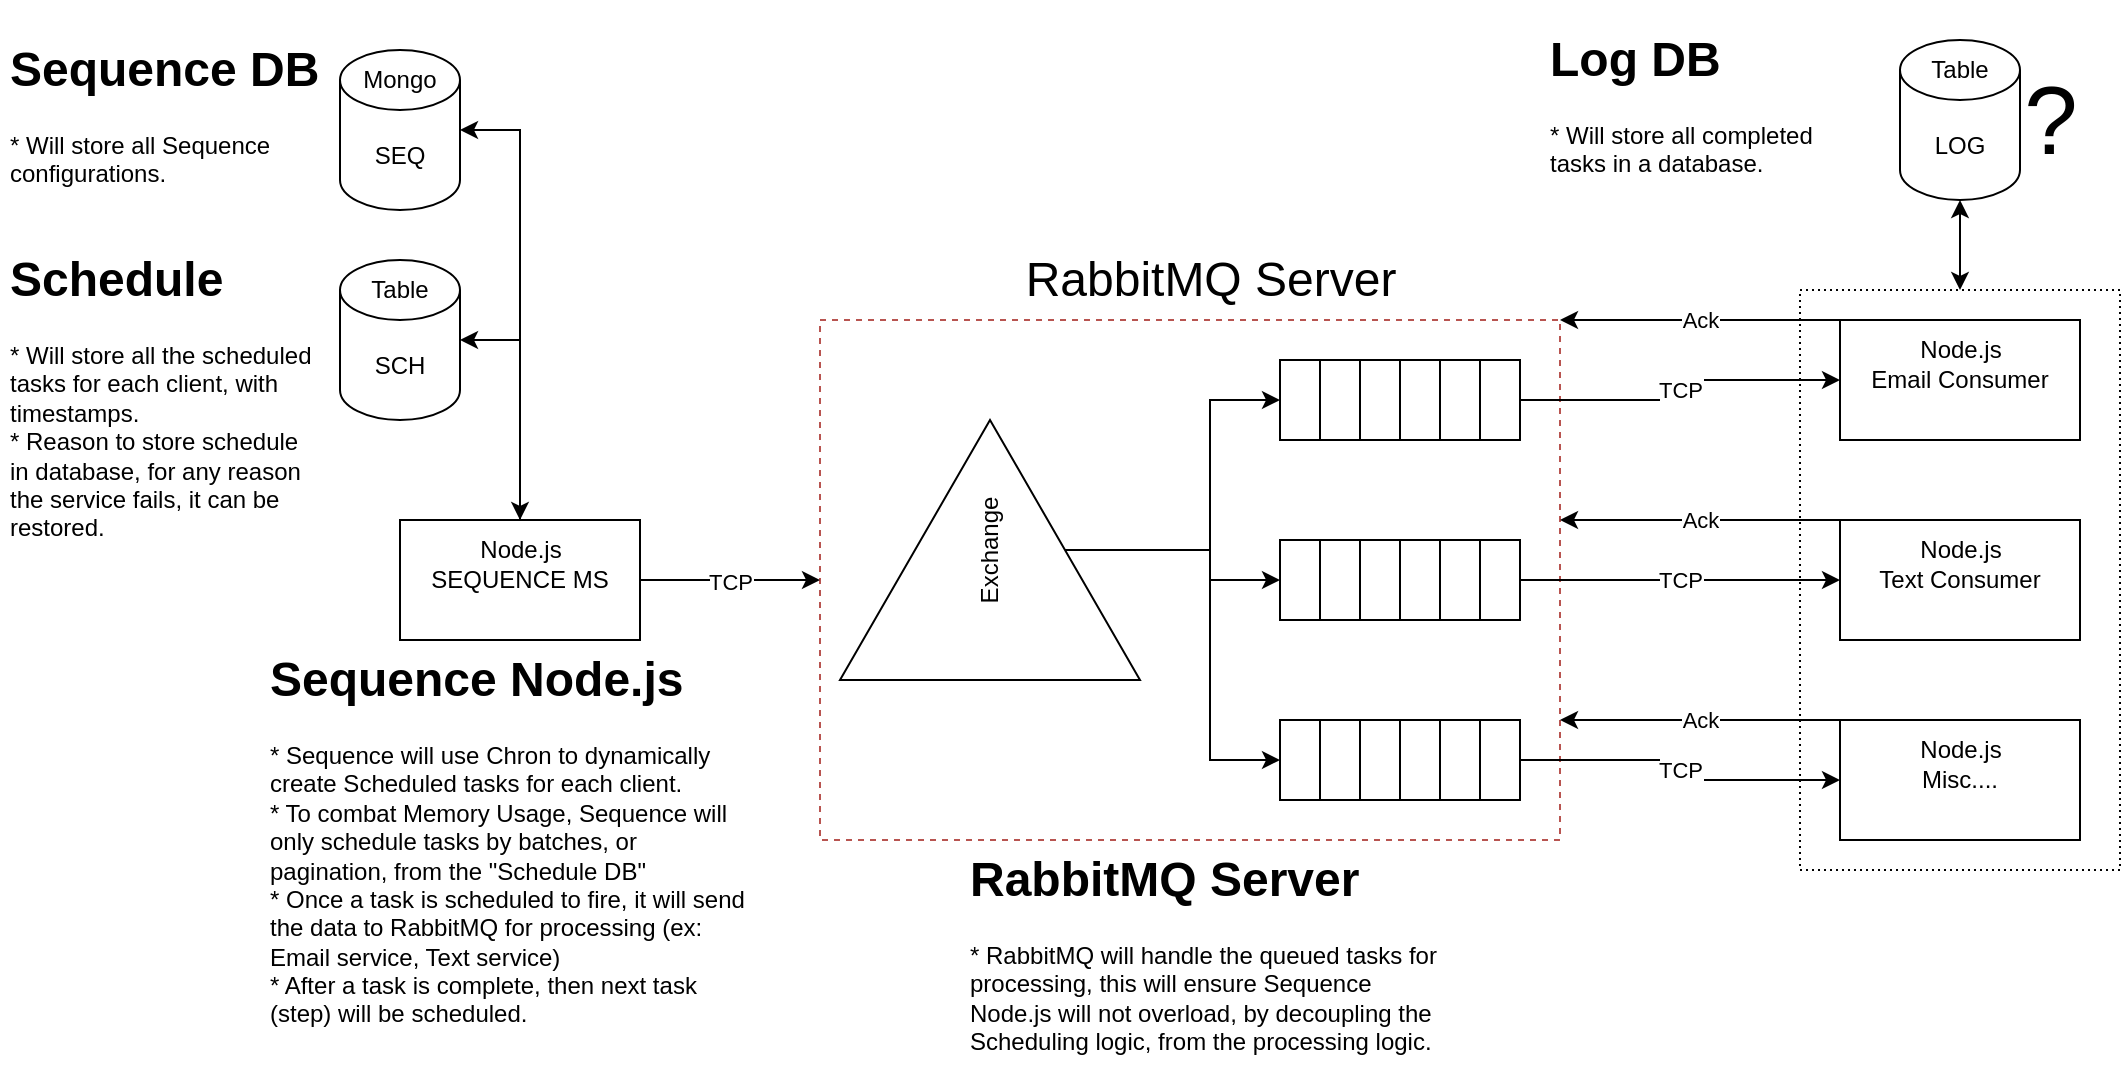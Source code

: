 <mxfile version="21.3.2" type="github" pages="3">
  <diagram name="Page-1" id="r0ZffXmqbDkJf152RBkG">
    <mxGraphModel dx="2074" dy="1148" grid="1" gridSize="10" guides="1" tooltips="1" connect="1" arrows="1" fold="1" page="1" pageScale="1" pageWidth="1100" pageHeight="850" math="0" shadow="0">
      <root>
        <mxCell id="0" />
        <mxCell id="1" parent="0" />
        <mxCell id="vpKw59etBRjArbbpaSde-78" style="edgeStyle=orthogonalEdgeStyle;rounded=0;orthogonalLoop=1;jettySize=auto;html=1;exitX=0.5;exitY=0;exitDx=0;exitDy=0;entryX=0.5;entryY=1;entryDx=0;entryDy=0;entryPerimeter=0;startArrow=classic;startFill=1;" parent="1" source="vpKw59etBRjArbbpaSde-71" target="vpKw59etBRjArbbpaSde-64" edge="1">
          <mxGeometry relative="1" as="geometry" />
        </mxCell>
        <mxCell id="vpKw59etBRjArbbpaSde-71" value="" style="rounded=0;whiteSpace=wrap;html=1;fillColor=none;dashed=1;dashPattern=1 2;" parent="1" vertex="1">
          <mxGeometry x="920" y="455" width="160" height="290" as="geometry" />
        </mxCell>
        <mxCell id="vpKw59etBRjArbbpaSde-4" value="" style="rounded=0;whiteSpace=wrap;html=1;fillColor=none;dashed=1;strokeColor=#b85450;movable=1;resizable=1;rotatable=1;deletable=1;editable=1;locked=0;connectable=1;" parent="1" vertex="1">
          <mxGeometry x="430" y="470" width="370" height="260" as="geometry" />
        </mxCell>
        <mxCell id="vpKw59etBRjArbbpaSde-48" value="Node.js" style="text;html=1;align=center;verticalAlign=middle;resizable=0;points=[];autosize=1;strokeColor=none;fillColor=none;" parent="1" vertex="1">
          <mxGeometry x="250" y="570" width="60" height="30" as="geometry" />
        </mxCell>
        <mxCell id="vpKw59etBRjArbbpaSde-10" value="TCP" style="edgeStyle=orthogonalEdgeStyle;rounded=0;orthogonalLoop=1;jettySize=auto;html=1;exitX=1;exitY=0.5;exitDx=0;exitDy=0;entryX=0;entryY=0.5;entryDx=0;entryDy=0;" parent="1" source="vpKw59etBRjArbbpaSde-2" edge="1">
          <mxGeometry relative="1" as="geometry">
            <mxPoint x="430" y="600" as="targetPoint" />
          </mxGeometry>
        </mxCell>
        <mxCell id="vpKw59etBRjArbbpaSde-81" style="edgeStyle=orthogonalEdgeStyle;rounded=0;orthogonalLoop=1;jettySize=auto;html=1;exitX=0.5;exitY=0;exitDx=0;exitDy=0;entryX=1;entryY=0.5;entryDx=0;entryDy=0;entryPerimeter=0;" parent="1" source="vpKw59etBRjArbbpaSde-2" target="vpKw59etBRjArbbpaSde-58" edge="1">
          <mxGeometry relative="1" as="geometry" />
        </mxCell>
        <mxCell id="vpKw59etBRjArbbpaSde-82" style="edgeStyle=orthogonalEdgeStyle;rounded=0;orthogonalLoop=1;jettySize=auto;html=1;exitX=0.5;exitY=0;exitDx=0;exitDy=0;entryX=1;entryY=0.5;entryDx=0;entryDy=0;entryPerimeter=0;startArrow=classic;startFill=1;" parent="1" source="vpKw59etBRjArbbpaSde-2" target="vpKw59etBRjArbbpaSde-56" edge="1">
          <mxGeometry relative="1" as="geometry" />
        </mxCell>
        <mxCell id="vpKw59etBRjArbbpaSde-2" value="SEQUENCE MS" style="rounded=0;whiteSpace=wrap;html=1;fillColor=none;" parent="1" vertex="1">
          <mxGeometry x="220" y="570" width="120" height="60" as="geometry" />
        </mxCell>
        <mxCell id="vpKw59etBRjArbbpaSde-5" value="RabbitMQ Server" style="text;html=1;align=center;verticalAlign=middle;resizable=0;points=[];autosize=1;strokeColor=none;fillColor=none;fontSize=24;" parent="1" vertex="1">
          <mxGeometry x="520" y="430" width="210" height="40" as="geometry" />
        </mxCell>
        <mxCell id="vpKw59etBRjArbbpaSde-33" style="edgeStyle=orthogonalEdgeStyle;rounded=0;orthogonalLoop=1;jettySize=auto;html=1;exitX=0.5;exitY=1;exitDx=0;exitDy=0;entryX=0;entryY=0.5;entryDx=0;entryDy=0;" parent="1" source="vpKw59etBRjArbbpaSde-11" target="vpKw59etBRjArbbpaSde-24" edge="1">
          <mxGeometry relative="1" as="geometry" />
        </mxCell>
        <mxCell id="vpKw59etBRjArbbpaSde-35" style="edgeStyle=orthogonalEdgeStyle;rounded=0;orthogonalLoop=1;jettySize=auto;html=1;exitX=0.5;exitY=1;exitDx=0;exitDy=0;entryX=0;entryY=0.5;entryDx=0;entryDy=0;" parent="1" source="vpKw59etBRjArbbpaSde-11" target="vpKw59etBRjArbbpaSde-18" edge="1">
          <mxGeometry relative="1" as="geometry" />
        </mxCell>
        <mxCell id="vpKw59etBRjArbbpaSde-37" style="edgeStyle=orthogonalEdgeStyle;rounded=0;orthogonalLoop=1;jettySize=auto;html=1;exitX=0.5;exitY=1;exitDx=0;exitDy=0;entryX=0;entryY=0.5;entryDx=0;entryDy=0;" parent="1" source="vpKw59etBRjArbbpaSde-11" target="vpKw59etBRjArbbpaSde-30" edge="1">
          <mxGeometry relative="1" as="geometry" />
        </mxCell>
        <mxCell id="vpKw59etBRjArbbpaSde-11" value="Exchange" style="triangle;whiteSpace=wrap;html=1;rotation=-90;" parent="1" vertex="1">
          <mxGeometry x="450" y="510" width="130" height="150" as="geometry" />
        </mxCell>
        <mxCell id="vpKw59etBRjArbbpaSde-40" value="TCP" style="edgeStyle=orthogonalEdgeStyle;rounded=0;orthogonalLoop=1;jettySize=auto;html=1;exitX=1;exitY=0.5;exitDx=0;exitDy=0;entryX=0;entryY=0.5;entryDx=0;entryDy=0;" parent="1" source="vpKw59etBRjArbbpaSde-13" target="vpKw59etBRjArbbpaSde-7" edge="1">
          <mxGeometry relative="1" as="geometry" />
        </mxCell>
        <mxCell id="vpKw59etBRjArbbpaSde-13" value="" style="rounded=0;whiteSpace=wrap;html=1;" parent="1" vertex="1">
          <mxGeometry x="760" y="580" width="20" height="40" as="geometry" />
        </mxCell>
        <mxCell id="vpKw59etBRjArbbpaSde-14" value="" style="rounded=0;whiteSpace=wrap;html=1;" parent="1" vertex="1">
          <mxGeometry x="740" y="580" width="20" height="40" as="geometry" />
        </mxCell>
        <mxCell id="vpKw59etBRjArbbpaSde-15" value="" style="rounded=0;whiteSpace=wrap;html=1;" parent="1" vertex="1">
          <mxGeometry x="720" y="580" width="20" height="40" as="geometry" />
        </mxCell>
        <mxCell id="vpKw59etBRjArbbpaSde-16" value="" style="rounded=0;whiteSpace=wrap;html=1;" parent="1" vertex="1">
          <mxGeometry x="700" y="580" width="20" height="40" as="geometry" />
        </mxCell>
        <mxCell id="vpKw59etBRjArbbpaSde-17" value="" style="rounded=0;whiteSpace=wrap;html=1;" parent="1" vertex="1">
          <mxGeometry x="680" y="580" width="20" height="40" as="geometry" />
        </mxCell>
        <mxCell id="vpKw59etBRjArbbpaSde-18" value="" style="rounded=0;whiteSpace=wrap;html=1;" parent="1" vertex="1">
          <mxGeometry x="660" y="580" width="20" height="40" as="geometry" />
        </mxCell>
        <mxCell id="vpKw59etBRjArbbpaSde-41" value="TCP" style="edgeStyle=orthogonalEdgeStyle;rounded=0;orthogonalLoop=1;jettySize=auto;html=1;exitX=1;exitY=0.5;exitDx=0;exitDy=0;" parent="1" source="vpKw59etBRjArbbpaSde-19" target="vpKw59etBRjArbbpaSde-6" edge="1">
          <mxGeometry relative="1" as="geometry" />
        </mxCell>
        <mxCell id="vpKw59etBRjArbbpaSde-19" value="" style="rounded=0;whiteSpace=wrap;html=1;" parent="1" vertex="1">
          <mxGeometry x="760" y="490" width="20" height="40" as="geometry" />
        </mxCell>
        <mxCell id="vpKw59etBRjArbbpaSde-20" value="" style="rounded=0;whiteSpace=wrap;html=1;" parent="1" vertex="1">
          <mxGeometry x="740" y="490" width="20" height="40" as="geometry" />
        </mxCell>
        <mxCell id="vpKw59etBRjArbbpaSde-21" value="" style="rounded=0;whiteSpace=wrap;html=1;" parent="1" vertex="1">
          <mxGeometry x="720" y="490" width="20" height="40" as="geometry" />
        </mxCell>
        <mxCell id="vpKw59etBRjArbbpaSde-22" value="" style="rounded=0;whiteSpace=wrap;html=1;" parent="1" vertex="1">
          <mxGeometry x="700" y="490" width="20" height="40" as="geometry" />
        </mxCell>
        <mxCell id="vpKw59etBRjArbbpaSde-23" value="" style="rounded=0;whiteSpace=wrap;html=1;" parent="1" vertex="1">
          <mxGeometry x="680" y="490" width="20" height="40" as="geometry" />
        </mxCell>
        <mxCell id="vpKw59etBRjArbbpaSde-24" value="" style="rounded=0;whiteSpace=wrap;html=1;" parent="1" vertex="1">
          <mxGeometry x="660" y="490" width="20" height="40" as="geometry" />
        </mxCell>
        <mxCell id="vpKw59etBRjArbbpaSde-39" value="TCP" style="edgeStyle=orthogonalEdgeStyle;rounded=0;orthogonalLoop=1;jettySize=auto;html=1;exitX=1;exitY=0.5;exitDx=0;exitDy=0;entryX=0;entryY=0.5;entryDx=0;entryDy=0;" parent="1" source="vpKw59etBRjArbbpaSde-25" target="vpKw59etBRjArbbpaSde-8" edge="1">
          <mxGeometry relative="1" as="geometry" />
        </mxCell>
        <mxCell id="vpKw59etBRjArbbpaSde-25" value="" style="rounded=0;whiteSpace=wrap;html=1;" parent="1" vertex="1">
          <mxGeometry x="760" y="670" width="20" height="40" as="geometry" />
        </mxCell>
        <mxCell id="vpKw59etBRjArbbpaSde-26" value="" style="rounded=0;whiteSpace=wrap;html=1;" parent="1" vertex="1">
          <mxGeometry x="740" y="670" width="20" height="40" as="geometry" />
        </mxCell>
        <mxCell id="vpKw59etBRjArbbpaSde-27" value="" style="rounded=0;whiteSpace=wrap;html=1;" parent="1" vertex="1">
          <mxGeometry x="720" y="670" width="20" height="40" as="geometry" />
        </mxCell>
        <mxCell id="vpKw59etBRjArbbpaSde-28" value="" style="rounded=0;whiteSpace=wrap;html=1;" parent="1" vertex="1">
          <mxGeometry x="700" y="670" width="20" height="40" as="geometry" />
        </mxCell>
        <mxCell id="vpKw59etBRjArbbpaSde-29" value="" style="rounded=0;whiteSpace=wrap;html=1;" parent="1" vertex="1">
          <mxGeometry x="680" y="670" width="20" height="40" as="geometry" />
        </mxCell>
        <mxCell id="vpKw59etBRjArbbpaSde-30" value="" style="rounded=0;whiteSpace=wrap;html=1;" parent="1" vertex="1">
          <mxGeometry x="660" y="670" width="20" height="40" as="geometry" />
        </mxCell>
        <mxCell id="vpKw59etBRjArbbpaSde-42" value="" style="endArrow=classic;html=1;rounded=0;exitX=0;exitY=0;exitDx=0;exitDy=0;entryX=1;entryY=0;entryDx=0;entryDy=0;" parent="1" source="vpKw59etBRjArbbpaSde-6" edge="1">
          <mxGeometry relative="1" as="geometry">
            <mxPoint x="690" y="660" as="sourcePoint" />
            <mxPoint x="800" y="470" as="targetPoint" />
          </mxGeometry>
        </mxCell>
        <mxCell id="vpKw59etBRjArbbpaSde-43" value="Ack" style="edgeLabel;resizable=0;html=1;align=center;verticalAlign=middle;" parent="vpKw59etBRjArbbpaSde-42" connectable="0" vertex="1">
          <mxGeometry relative="1" as="geometry" />
        </mxCell>
        <mxCell id="vpKw59etBRjArbbpaSde-44" value="" style="endArrow=classic;html=1;rounded=0;exitX=0;exitY=0;exitDx=0;exitDy=0;entryX=1;entryY=0;entryDx=0;entryDy=0;" parent="1" edge="1">
          <mxGeometry relative="1" as="geometry">
            <mxPoint x="940" y="570" as="sourcePoint" />
            <mxPoint x="800" y="570" as="targetPoint" />
          </mxGeometry>
        </mxCell>
        <mxCell id="vpKw59etBRjArbbpaSde-45" value="Ack" style="edgeLabel;resizable=0;html=1;align=center;verticalAlign=middle;" parent="vpKw59etBRjArbbpaSde-44" connectable="0" vertex="1">
          <mxGeometry relative="1" as="geometry" />
        </mxCell>
        <mxCell id="vpKw59etBRjArbbpaSde-46" value="" style="endArrow=classic;html=1;rounded=0;exitX=0;exitY=0;exitDx=0;exitDy=0;entryX=1;entryY=0;entryDx=0;entryDy=0;" parent="1" edge="1">
          <mxGeometry relative="1" as="geometry">
            <mxPoint x="940" y="670" as="sourcePoint" />
            <mxPoint x="800" y="670" as="targetPoint" />
          </mxGeometry>
        </mxCell>
        <mxCell id="vpKw59etBRjArbbpaSde-47" value="Ack" style="edgeLabel;resizable=0;html=1;align=center;verticalAlign=middle;" parent="vpKw59etBRjArbbpaSde-46" connectable="0" vertex="1">
          <mxGeometry relative="1" as="geometry" />
        </mxCell>
        <mxCell id="vpKw59etBRjArbbpaSde-55" value="&lt;h1&gt;Sequence Node.js&lt;br&gt;&lt;/h1&gt;&lt;p&gt;* Sequence will use Chron to dynamically create Scheduled tasks for each client.&lt;br&gt;&lt;span style=&quot;background-color: initial;&quot;&gt;* To combat Memory Usage, Sequence will only schedule tasks by batches, or pagination, from the &quot;Schedule DB&quot;&lt;br&gt;* Once a task is scheduled to fire, it will send the data to RabbitMQ for processing (ex: Email service, Text service)&lt;br&gt;&lt;/span&gt;&lt;span style=&quot;background-color: initial;&quot;&gt;* After a task is complete, then next task (step) will be scheduled.&lt;/span&gt;&lt;/p&gt;" style="text;html=1;strokeColor=none;fillColor=none;spacing=5;spacingTop=-20;whiteSpace=wrap;overflow=hidden;rounded=0;" parent="1" vertex="1">
          <mxGeometry x="150" y="630" width="250" height="205" as="geometry" />
        </mxCell>
        <mxCell id="vpKw59etBRjArbbpaSde-60" value="&lt;h1&gt;Schedule&lt;/h1&gt;&lt;p&gt;* Will store all the scheduled tasks for each client, with timestamps.&lt;br&gt;* Reason to store schedule in database, for any reason the service fails, it can be restored.&lt;/p&gt;" style="text;html=1;strokeColor=none;fillColor=none;spacing=5;spacingTop=-20;whiteSpace=wrap;overflow=hidden;rounded=0;" parent="1" vertex="1">
          <mxGeometry x="20" y="430" width="160" height="155" as="geometry" />
        </mxCell>
        <mxCell id="vpKw59etBRjArbbpaSde-61" value="&lt;h1&gt;Sequence DB&lt;/h1&gt;&lt;p&gt;* Will store all Sequence configurations.&lt;/p&gt;" style="text;html=1;strokeColor=none;fillColor=none;spacing=5;spacingTop=-20;whiteSpace=wrap;overflow=hidden;rounded=0;" parent="1" vertex="1">
          <mxGeometry x="20" y="325" width="170" height="100" as="geometry" />
        </mxCell>
        <mxCell id="vpKw59etBRjArbbpaSde-74" value="" style="group" parent="1" vertex="1" connectable="0">
          <mxGeometry x="940" y="470" width="120" height="60" as="geometry" />
        </mxCell>
        <mxCell id="vpKw59etBRjArbbpaSde-6" value="Email Consumer" style="rounded=0;whiteSpace=wrap;html=1;" parent="vpKw59etBRjArbbpaSde-74" vertex="1">
          <mxGeometry width="120" height="60" as="geometry" />
        </mxCell>
        <mxCell id="vpKw59etBRjArbbpaSde-49" value="Node.js" style="text;html=1;align=center;verticalAlign=middle;resizable=0;points=[];autosize=1;strokeColor=none;fillColor=none;" parent="vpKw59etBRjArbbpaSde-74" vertex="1">
          <mxGeometry x="30" width="60" height="30" as="geometry" />
        </mxCell>
        <mxCell id="vpKw59etBRjArbbpaSde-75" value="" style="group" parent="1" vertex="1" connectable="0">
          <mxGeometry x="940" y="570" width="120" height="60" as="geometry" />
        </mxCell>
        <mxCell id="vpKw59etBRjArbbpaSde-7" value="Text Consumer" style="whiteSpace=wrap;html=1;" parent="vpKw59etBRjArbbpaSde-75" vertex="1">
          <mxGeometry width="120" height="60" as="geometry" />
        </mxCell>
        <mxCell id="vpKw59etBRjArbbpaSde-50" value="Node.js" style="text;html=1;align=center;verticalAlign=middle;resizable=0;points=[];autosize=1;strokeColor=none;fillColor=none;" parent="vpKw59etBRjArbbpaSde-75" vertex="1">
          <mxGeometry x="30" width="60" height="30" as="geometry" />
        </mxCell>
        <mxCell id="vpKw59etBRjArbbpaSde-76" value="" style="group" parent="1" vertex="1" connectable="0">
          <mxGeometry x="940" y="670" width="120" height="60" as="geometry" />
        </mxCell>
        <mxCell id="vpKw59etBRjArbbpaSde-8" value="Misc...." style="whiteSpace=wrap;html=1;" parent="vpKw59etBRjArbbpaSde-76" vertex="1">
          <mxGeometry width="120" height="60" as="geometry" />
        </mxCell>
        <mxCell id="vpKw59etBRjArbbpaSde-51" value="Node.js" style="text;html=1;align=center;verticalAlign=middle;resizable=0;points=[];autosize=1;strokeColor=none;fillColor=none;" parent="vpKw59etBRjArbbpaSde-76" vertex="1">
          <mxGeometry x="30" width="60" height="30" as="geometry" />
        </mxCell>
        <mxCell id="vpKw59etBRjArbbpaSde-77" value="" style="group" parent="1" vertex="1" connectable="0">
          <mxGeometry x="970" y="330" width="60" height="80" as="geometry" />
        </mxCell>
        <mxCell id="vpKw59etBRjArbbpaSde-64" value="LOG" style="shape=cylinder3;whiteSpace=wrap;html=1;boundedLbl=1;backgroundOutline=1;size=15;" parent="vpKw59etBRjArbbpaSde-77" vertex="1">
          <mxGeometry width="60" height="80" as="geometry" />
        </mxCell>
        <mxCell id="vpKw59etBRjArbbpaSde-65" value="Table" style="text;html=1;strokeColor=none;fillColor=none;align=center;verticalAlign=middle;whiteSpace=wrap;rounded=0;" parent="vpKw59etBRjArbbpaSde-77" vertex="1">
          <mxGeometry width="60" height="30" as="geometry" />
        </mxCell>
        <mxCell id="vpKw59etBRjArbbpaSde-79" value="" style="group" parent="1" vertex="1" connectable="0">
          <mxGeometry x="190" y="440" width="60" height="80" as="geometry" />
        </mxCell>
        <mxCell id="vpKw59etBRjArbbpaSde-58" value="SCH" style="shape=cylinder3;whiteSpace=wrap;html=1;boundedLbl=1;backgroundOutline=1;size=15;" parent="vpKw59etBRjArbbpaSde-79" vertex="1">
          <mxGeometry width="60" height="80" as="geometry" />
        </mxCell>
        <mxCell id="vpKw59etBRjArbbpaSde-63" value="Table" style="text;html=1;strokeColor=none;fillColor=none;align=center;verticalAlign=middle;whiteSpace=wrap;rounded=0;" parent="vpKw59etBRjArbbpaSde-79" vertex="1">
          <mxGeometry width="60" height="30" as="geometry" />
        </mxCell>
        <mxCell id="vpKw59etBRjArbbpaSde-80" value="" style="group" parent="1" vertex="1" connectable="0">
          <mxGeometry x="190" y="335" width="60" height="80" as="geometry" />
        </mxCell>
        <mxCell id="vpKw59etBRjArbbpaSde-56" value="SEQ" style="shape=cylinder3;whiteSpace=wrap;html=1;boundedLbl=1;backgroundOutline=1;size=15;" parent="vpKw59etBRjArbbpaSde-80" vertex="1">
          <mxGeometry width="60" height="80" as="geometry" />
        </mxCell>
        <mxCell id="vpKw59etBRjArbbpaSde-62" value="Mongo" style="text;html=1;strokeColor=none;fillColor=none;align=center;verticalAlign=middle;whiteSpace=wrap;rounded=0;" parent="vpKw59etBRjArbbpaSde-80" vertex="1">
          <mxGeometry width="60" height="30" as="geometry" />
        </mxCell>
        <mxCell id="vpKw59etBRjArbbpaSde-84" value="?" style="text;html=1;align=center;verticalAlign=middle;resizable=0;points=[];autosize=1;strokeColor=none;fillColor=none;fontSize=48;" parent="1" vertex="1">
          <mxGeometry x="1020" y="335" width="50" height="70" as="geometry" />
        </mxCell>
        <mxCell id="vpKw59etBRjArbbpaSde-85" value="&lt;h1&gt;Log DB&lt;/h1&gt;&lt;p&gt;* Will store all completed tasks in a database.&lt;/p&gt;" style="text;html=1;strokeColor=none;fillColor=none;spacing=5;spacingTop=-20;whiteSpace=wrap;overflow=hidden;rounded=0;" parent="1" vertex="1">
          <mxGeometry x="790" y="320" width="170" height="100" as="geometry" />
        </mxCell>
        <mxCell id="vpKw59etBRjArbbpaSde-86" value="&lt;h1&gt;RabbitMQ Server&lt;/h1&gt;&lt;p&gt;* RabbitMQ will handle the queued tasks for processing, this will ensure Sequence Node.js will not overload, by decoupling the Scheduling logic, from the processing logic.&lt;br&gt;&lt;/p&gt;" style="text;html=1;strokeColor=none;fillColor=none;spacing=5;spacingTop=-20;whiteSpace=wrap;overflow=hidden;rounded=0;" parent="1" vertex="1">
          <mxGeometry x="500" y="730" width="250" height="120" as="geometry" />
        </mxCell>
      </root>
    </mxGraphModel>
  </diagram>
  <diagram id="1RRLi5FV0m87d0Mw10Sk" name="Page-2">
    <mxGraphModel dx="1185" dy="656" grid="1" gridSize="10" guides="1" tooltips="1" connect="1" arrows="1" fold="1" page="1" pageScale="1" pageWidth="1100" pageHeight="850" math="0" shadow="0">
      <root>
        <mxCell id="0" />
        <mxCell id="1" parent="0" />
        <mxCell id="9_saZso7M2ENvTyYqTIg-1" value="BACKEND API" style="whiteSpace=wrap;html=1;" vertex="1" parent="1">
          <mxGeometry x="145" y="200" width="120" height="60" as="geometry" />
        </mxCell>
        <mxCell id="9_saZso7M2ENvTyYqTIg-35" style="edgeStyle=orthogonalEdgeStyle;rounded=0;orthogonalLoop=1;jettySize=auto;html=1;exitX=0;exitY=0.5;exitDx=0;exitDy=0;entryX=1;entryY=0.5;entryDx=0;entryDy=0;" edge="1" parent="1" source="9_saZso7M2ENvTyYqTIg-2" target="9_saZso7M2ENvTyYqTIg-26">
          <mxGeometry relative="1" as="geometry" />
        </mxCell>
        <mxCell id="9_saZso7M2ENvTyYqTIg-42" style="edgeStyle=orthogonalEdgeStyle;rounded=0;orthogonalLoop=1;jettySize=auto;html=1;exitX=0;exitY=0.5;exitDx=0;exitDy=0;entryX=1;entryY=0.5;entryDx=0;entryDy=0;" edge="1" parent="1" source="9_saZso7M2ENvTyYqTIg-2" target="9_saZso7M2ENvTyYqTIg-27">
          <mxGeometry relative="1" as="geometry" />
        </mxCell>
        <mxCell id="9_saZso7M2ENvTyYqTIg-43" style="edgeStyle=orthogonalEdgeStyle;rounded=0;orthogonalLoop=1;jettySize=auto;html=1;exitX=0;exitY=0.5;exitDx=0;exitDy=0;entryX=1;entryY=0.5;entryDx=0;entryDy=0;" edge="1" parent="1" source="9_saZso7M2ENvTyYqTIg-2" target="9_saZso7M2ENvTyYqTIg-28">
          <mxGeometry relative="1" as="geometry" />
        </mxCell>
        <mxCell id="9_saZso7M2ENvTyYqTIg-2" value="RabbitMQ" style="whiteSpace=wrap;html=1;" vertex="1" parent="1">
          <mxGeometry x="330" y="320" width="120" height="60" as="geometry" />
        </mxCell>
        <mxCell id="9_saZso7M2ENvTyYqTIg-6" value="NylasAPI" style="whiteSpace=wrap;html=1;" vertex="1" parent="1">
          <mxGeometry x="200" y="450" width="120" height="60" as="geometry" />
        </mxCell>
        <mxCell id="9_saZso7M2ENvTyYqTIg-7" value="Twillio" style="whiteSpace=wrap;html=1;" vertex="1" parent="1">
          <mxGeometry x="70" y="450" width="120" height="60" as="geometry" />
        </mxCell>
        <mxCell id="9_saZso7M2ENvTyYqTIg-31" value="" style="group" vertex="1" connectable="0" parent="1">
          <mxGeometry x="155" y="320" width="120" height="60" as="geometry" />
        </mxCell>
        <mxCell id="9_saZso7M2ENvTyYqTIg-8" value="" style="whiteSpace=wrap;html=1;" vertex="1" parent="9_saZso7M2ENvTyYqTIg-31">
          <mxGeometry width="120" height="60" as="geometry" />
        </mxCell>
        <mxCell id="9_saZso7M2ENvTyYqTIg-29" value="" style="group" vertex="1" connectable="0" parent="9_saZso7M2ENvTyYqTIg-31">
          <mxGeometry x="80" width="40" height="60" as="geometry" />
        </mxCell>
        <mxCell id="9_saZso7M2ENvTyYqTIg-26" value="Email" style="rounded=0;whiteSpace=wrap;html=1;" vertex="1" parent="9_saZso7M2ENvTyYqTIg-29">
          <mxGeometry width="40" height="20" as="geometry" />
        </mxCell>
        <mxCell id="9_saZso7M2ENvTyYqTIg-27" value="Text" style="whiteSpace=wrap;html=1;" vertex="1" parent="9_saZso7M2ENvTyYqTIg-29">
          <mxGeometry y="20" width="40" height="20" as="geometry" />
        </mxCell>
        <mxCell id="9_saZso7M2ENvTyYqTIg-28" value="Notifi" style="whiteSpace=wrap;html=1;" vertex="1" parent="9_saZso7M2ENvTyYqTIg-29">
          <mxGeometry y="40" width="40" height="20" as="geometry" />
        </mxCell>
        <mxCell id="9_saZso7M2ENvTyYqTIg-30" value="Sequence" style="rounded=0;whiteSpace=wrap;html=1;" vertex="1" parent="9_saZso7M2ENvTyYqTIg-31">
          <mxGeometry width="80" height="60" as="geometry" />
        </mxCell>
        <mxCell id="9_saZso7M2ENvTyYqTIg-33" value="HTTP" style="edgeStyle=orthogonalEdgeStyle;rounded=0;orthogonalLoop=1;jettySize=auto;html=1;exitX=0.25;exitY=0;exitDx=0;exitDy=0;entryX=0.25;entryY=1;entryDx=0;entryDy=0;startArrow=classic;startFill=1;" edge="1" parent="1" source="9_saZso7M2ENvTyYqTIg-30" target="9_saZso7M2ENvTyYqTIg-1">
          <mxGeometry relative="1" as="geometry" />
        </mxCell>
        <mxCell id="9_saZso7M2ENvTyYqTIg-34" value="RMQ" style="edgeStyle=orthogonalEdgeStyle;rounded=0;orthogonalLoop=1;jettySize=auto;html=1;exitX=0.75;exitY=0;exitDx=0;exitDy=0;entryX=0.5;entryY=0;entryDx=0;entryDy=0;" edge="1" parent="1" source="9_saZso7M2ENvTyYqTIg-30" target="9_saZso7M2ENvTyYqTIg-2">
          <mxGeometry relative="1" as="geometry" />
        </mxCell>
        <mxCell id="9_saZso7M2ENvTyYqTIg-38" style="edgeStyle=orthogonalEdgeStyle;rounded=0;orthogonalLoop=1;jettySize=auto;html=1;exitX=0.5;exitY=1;exitDx=0;exitDy=0;entryX=0.5;entryY=0;entryDx=0;entryDy=0;" edge="1" parent="1" source="9_saZso7M2ENvTyYqTIg-28" target="9_saZso7M2ENvTyYqTIg-7">
          <mxGeometry relative="1" as="geometry" />
        </mxCell>
        <mxCell id="9_saZso7M2ENvTyYqTIg-39" style="edgeStyle=orthogonalEdgeStyle;rounded=0;orthogonalLoop=1;jettySize=auto;html=1;exitX=0.5;exitY=1;exitDx=0;exitDy=0;entryX=0.5;entryY=0;entryDx=0;entryDy=0;" edge="1" parent="1" source="9_saZso7M2ENvTyYqTIg-28" target="9_saZso7M2ENvTyYqTIg-6">
          <mxGeometry relative="1" as="geometry" />
        </mxCell>
        <mxCell id="9_saZso7M2ENvTyYqTIg-71" value="Centrifugo" style="whiteSpace=wrap;html=1;" vertex="1" parent="1">
          <mxGeometry x="330" y="450" width="120" height="60" as="geometry" />
        </mxCell>
        <mxCell id="9_saZso7M2ENvTyYqTIg-72" style="edgeStyle=orthogonalEdgeStyle;rounded=0;orthogonalLoop=1;jettySize=auto;html=1;exitX=0.5;exitY=1;exitDx=0;exitDy=0;" edge="1" parent="1" source="9_saZso7M2ENvTyYqTIg-28" target="9_saZso7M2ENvTyYqTIg-71">
          <mxGeometry relative="1" as="geometry" />
        </mxCell>
      </root>
    </mxGraphModel>
  </diagram>
  <diagram id="c70ulEeN4ArfW8sR_DG9" name="Page-3">
    <mxGraphModel dx="654" dy="353" grid="1" gridSize="10" guides="1" tooltips="1" connect="1" arrows="1" fold="1" page="1" pageScale="1" pageWidth="1100" pageHeight="850" math="0" shadow="0">
      <root>
        <mxCell id="0" />
        <mxCell id="1" parent="0" />
        <mxCell id="Ahou1fMDmFjY4j6QSOWQ-30" value="" style="group" parent="1" vertex="1" connectable="0">
          <mxGeometry x="415" y="500" width="270" height="150" as="geometry" />
        </mxCell>
        <mxCell id="Ahou1fMDmFjY4j6QSOWQ-16" value="" style="rounded=0;whiteSpace=wrap;html=1;fillColor=#dae8fc;strokeColor=#6c8ebf;" parent="Ahou1fMDmFjY4j6QSOWQ-30" vertex="1">
          <mxGeometry y="30" width="270" height="120" as="geometry" />
        </mxCell>
        <mxCell id="Ahou1fMDmFjY4j6QSOWQ-6" value="MariaDB" style="shape=cylinder3;whiteSpace=wrap;html=1;boundedLbl=1;backgroundOutline=1;size=15;" parent="Ahou1fMDmFjY4j6QSOWQ-30" vertex="1">
          <mxGeometry x="45" y="50" width="60" height="80" as="geometry" />
        </mxCell>
        <mxCell id="Ahou1fMDmFjY4j6QSOWQ-17" value="Machine 3" style="text;html=1;align=left;verticalAlign=bottom;resizable=0;points=[];autosize=1;strokeColor=none;fillColor=none;" parent="Ahou1fMDmFjY4j6QSOWQ-30" vertex="1">
          <mxGeometry width="80" height="30" as="geometry" />
        </mxCell>
        <mxCell id="Ahou1fMDmFjY4j6QSOWQ-24" value="Centrifguo&lt;br&gt;WebSockets" style="ellipse;whiteSpace=wrap;html=1;aspect=fixed;" parent="Ahou1fMDmFjY4j6QSOWQ-30" vertex="1">
          <mxGeometry x="145" y="50" width="80" height="80" as="geometry" />
        </mxCell>
        <mxCell id="Ahou1fMDmFjY4j6QSOWQ-33" value="" style="group" parent="1" vertex="1" connectable="0">
          <mxGeometry x="610" y="140" width="160" height="320" as="geometry" />
        </mxCell>
        <mxCell id="Ahou1fMDmFjY4j6QSOWQ-13" value="" style="rounded=0;whiteSpace=wrap;html=1;fillColor=#dae8fc;strokeColor=#6c8ebf;labelBackgroundColor=#dae8fc;" parent="Ahou1fMDmFjY4j6QSOWQ-33" vertex="1">
          <mxGeometry y="30" width="160" height="290" as="geometry" />
        </mxCell>
        <mxCell id="Ahou1fMDmFjY4j6QSOWQ-2" value="CORE BACKEND&lt;br&gt;TWO" style="rounded=0;whiteSpace=wrap;html=1;fillColor=#fff2cc;strokeColor=#d6b656;" parent="Ahou1fMDmFjY4j6QSOWQ-33" vertex="1">
          <mxGeometry x="20" y="230" width="120" height="60" as="geometry" />
        </mxCell>
        <mxCell id="Ahou1fMDmFjY4j6QSOWQ-5" value="SEQUENCE&lt;br&gt;BACKEND" style="rounded=0;whiteSpace=wrap;html=1;" parent="Ahou1fMDmFjY4j6QSOWQ-33" vertex="1">
          <mxGeometry x="20" y="50" width="120" height="60" as="geometry" />
        </mxCell>
        <mxCell id="Ahou1fMDmFjY4j6QSOWQ-10" value="Consumer" style="edgeStyle=orthogonalEdgeStyle;rounded=0;orthogonalLoop=1;jettySize=auto;html=1;exitX=0.5;exitY=1;exitDx=0;exitDy=0;entryX=0.5;entryY=0;entryDx=0;entryDy=0;labelBackgroundColor=#dae8fc;" parent="Ahou1fMDmFjY4j6QSOWQ-33" source="Ahou1fMDmFjY4j6QSOWQ-11" target="Ahou1fMDmFjY4j6QSOWQ-2" edge="1">
          <mxGeometry relative="1" as="geometry" />
        </mxCell>
        <mxCell id="Ahou1fMDmFjY4j6QSOWQ-11" value="RABBIT MQ" style="rounded=0;whiteSpace=wrap;html=1;" parent="Ahou1fMDmFjY4j6QSOWQ-33" vertex="1">
          <mxGeometry x="20" y="140" width="120" height="60" as="geometry" />
        </mxCell>
        <mxCell id="Ahou1fMDmFjY4j6QSOWQ-4" value="Provider" style="edgeStyle=orthogonalEdgeStyle;rounded=0;orthogonalLoop=1;jettySize=auto;html=1;exitX=0.5;exitY=1;exitDx=0;exitDy=0;entryX=0.5;entryY=0;entryDx=0;entryDy=0;labelBackgroundColor=#dae8fc;" parent="Ahou1fMDmFjY4j6QSOWQ-33" source="Ahou1fMDmFjY4j6QSOWQ-5" target="Ahou1fMDmFjY4j6QSOWQ-11" edge="1">
          <mxGeometry relative="1" as="geometry" />
        </mxCell>
        <mxCell id="Ahou1fMDmFjY4j6QSOWQ-14" value="Machine 2" style="text;html=1;align=left;verticalAlign=bottom;resizable=0;points=[];autosize=1;strokeColor=none;fillColor=none;" parent="Ahou1fMDmFjY4j6QSOWQ-33" vertex="1">
          <mxGeometry width="80" height="30" as="geometry" />
        </mxCell>
        <mxCell id="Ahou1fMDmFjY4j6QSOWQ-36" value="" style="group" parent="1" vertex="1" connectable="0">
          <mxGeometry x="270" y="140" width="310" height="320" as="geometry" />
        </mxCell>
        <mxCell id="Ahou1fMDmFjY4j6QSOWQ-12" value="" style="rounded=0;whiteSpace=wrap;html=1;fillColor=#dae8fc;strokeColor=#6c8ebf;" parent="Ahou1fMDmFjY4j6QSOWQ-36" vertex="1">
          <mxGeometry y="30" width="310" height="290" as="geometry" />
        </mxCell>
        <mxCell id="Ahou1fMDmFjY4j6QSOWQ-40" style="edgeStyle=orthogonalEdgeStyle;rounded=0;orthogonalLoop=1;jettySize=auto;html=1;exitX=0.5;exitY=1;exitDx=0;exitDy=0;fillColor=#d5e8d4;strokeColor=#82b366;" parent="Ahou1fMDmFjY4j6QSOWQ-36" source="Ahou1fMDmFjY4j6QSOWQ-1" edge="1">
          <mxGeometry relative="1" as="geometry">
            <mxPoint x="219.857" y="410" as="targetPoint" />
          </mxGeometry>
        </mxCell>
        <mxCell id="Ahou1fMDmFjY4j6QSOWQ-1" value="CORE BACKEND&lt;br&gt;ONE" style="rounded=0;whiteSpace=wrap;html=1;fillColor=#fff2cc;strokeColor=#d6b656;" parent="Ahou1fMDmFjY4j6QSOWQ-36" vertex="1">
          <mxGeometry x="160" y="190" width="120" height="60" as="geometry" />
        </mxCell>
        <mxCell id="Ahou1fMDmFjY4j6QSOWQ-3" value="USER BACKEND" style="rounded=0;whiteSpace=wrap;html=1;" parent="Ahou1fMDmFjY4j6QSOWQ-36" vertex="1">
          <mxGeometry x="30" y="190" width="120" height="60" as="geometry" />
        </mxCell>
        <mxCell id="Ahou1fMDmFjY4j6QSOWQ-7" style="rounded=0;orthogonalLoop=1;jettySize=auto;html=1;exitX=0.25;exitY=1;exitDx=0;exitDy=0;entryX=0.75;entryY=0;entryDx=0;entryDy=0;startArrow=classic;startFill=1;" parent="Ahou1fMDmFjY4j6QSOWQ-36" source="Ahou1fMDmFjY4j6QSOWQ-9" target="Ahou1fMDmFjY4j6QSOWQ-3" edge="1">
          <mxGeometry relative="1" as="geometry" />
        </mxCell>
        <mxCell id="Ahou1fMDmFjY4j6QSOWQ-8" style="rounded=0;orthogonalLoop=1;jettySize=auto;html=1;exitX=0.75;exitY=1;exitDx=0;exitDy=0;entryX=0.25;entryY=0;entryDx=0;entryDy=0;startArrow=classic;startFill=1;" parent="Ahou1fMDmFjY4j6QSOWQ-36" source="Ahou1fMDmFjY4j6QSOWQ-9" target="Ahou1fMDmFjY4j6QSOWQ-1" edge="1">
          <mxGeometry relative="1" as="geometry" />
        </mxCell>
        <mxCell id="Ahou1fMDmFjY4j6QSOWQ-9" value="FRONT END" style="rounded=0;whiteSpace=wrap;html=1;" parent="Ahou1fMDmFjY4j6QSOWQ-36" vertex="1">
          <mxGeometry x="90" y="90" width="130" height="60" as="geometry" />
        </mxCell>
        <mxCell id="Ahou1fMDmFjY4j6QSOWQ-15" value="Machine 1" style="text;html=1;align=left;verticalAlign=bottom;resizable=0;points=[];autosize=1;strokeColor=none;fillColor=none;" parent="Ahou1fMDmFjY4j6QSOWQ-36" vertex="1">
          <mxGeometry width="80" height="30" as="geometry" />
        </mxCell>
        <mxCell id="Ahou1fMDmFjY4j6QSOWQ-20" style="edgeStyle=orthogonalEdgeStyle;rounded=0;orthogonalLoop=1;jettySize=auto;html=1;exitX=1;exitY=0.5;exitDx=0;exitDy=0;entryX=0;entryY=0.5;entryDx=0;entryDy=0;dashed=1;dashPattern=1 4;" parent="1" source="Ahou1fMDmFjY4j6QSOWQ-1" target="Ahou1fMDmFjY4j6QSOWQ-5" edge="1">
          <mxGeometry relative="1" as="geometry">
            <Array as="points">
              <mxPoint x="590" y="360" />
              <mxPoint x="590" y="220" />
            </Array>
          </mxGeometry>
        </mxCell>
        <mxCell id="Ahou1fMDmFjY4j6QSOWQ-37" style="edgeStyle=orthogonalEdgeStyle;rounded=0;orthogonalLoop=1;jettySize=auto;html=1;exitX=0.5;exitY=1;exitDx=0;exitDy=0;entryX=1;entryY=0;entryDx=0;entryDy=0;fillColor=#e1d5e7;strokeColor=#9673a6;" parent="1" source="Ahou1fMDmFjY4j6QSOWQ-2" target="Ahou1fMDmFjY4j6QSOWQ-24" edge="1">
          <mxGeometry relative="1" as="geometry" />
        </mxCell>
        <mxCell id="Ahou1fMDmFjY4j6QSOWQ-38" style="edgeStyle=orthogonalEdgeStyle;rounded=0;orthogonalLoop=1;jettySize=auto;html=1;exitX=0.5;exitY=1;exitDx=0;exitDy=0;entryX=0.855;entryY=0;entryDx=0;entryDy=4.35;entryPerimeter=0;fillColor=#e1d5e7;strokeColor=#9673a6;" parent="1" source="Ahou1fMDmFjY4j6QSOWQ-2" target="Ahou1fMDmFjY4j6QSOWQ-6" edge="1">
          <mxGeometry relative="1" as="geometry" />
        </mxCell>
        <mxCell id="Ahou1fMDmFjY4j6QSOWQ-39" style="edgeStyle=orthogonalEdgeStyle;rounded=0;orthogonalLoop=1;jettySize=auto;html=1;exitX=0.5;exitY=1;exitDx=0;exitDy=0;entryX=0.5;entryY=0;entryDx=0;entryDy=0;entryPerimeter=0;fillColor=#d5e8d4;strokeColor=#82b366;" parent="1" source="Ahou1fMDmFjY4j6QSOWQ-3" target="Ahou1fMDmFjY4j6QSOWQ-6" edge="1">
          <mxGeometry relative="1" as="geometry" />
        </mxCell>
        <mxCell id="Ahou1fMDmFjY4j6QSOWQ-41" style="edgeStyle=orthogonalEdgeStyle;rounded=0;orthogonalLoop=1;jettySize=auto;html=1;exitX=0.75;exitY=1;exitDx=0;exitDy=0;entryX=0;entryY=0;entryDx=0;entryDy=0;fillColor=#d5e8d4;strokeColor=#82b366;" parent="1" source="Ahou1fMDmFjY4j6QSOWQ-1" target="Ahou1fMDmFjY4j6QSOWQ-24" edge="1">
          <mxGeometry relative="1" as="geometry" />
        </mxCell>
      </root>
    </mxGraphModel>
  </diagram>
</mxfile>
